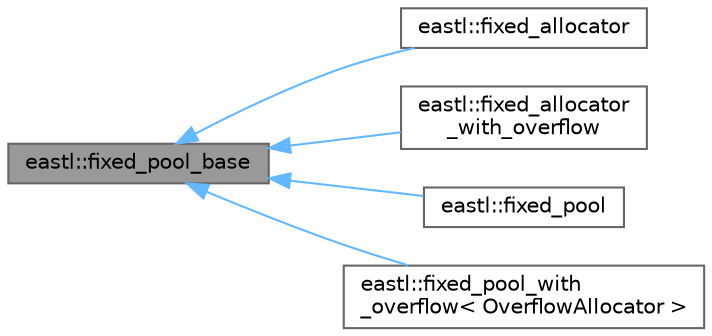 digraph "eastl::fixed_pool_base"
{
 // LATEX_PDF_SIZE
  bgcolor="transparent";
  edge [fontname=Helvetica,fontsize=10,labelfontname=Helvetica,labelfontsize=10];
  node [fontname=Helvetica,fontsize=10,shape=box,height=0.2,width=0.4];
  rankdir="LR";
  Node1 [id="Node000001",label="eastl::fixed_pool_base",height=0.2,width=0.4,color="gray40", fillcolor="grey60", style="filled", fontcolor="black",tooltip=" "];
  Node1 -> Node2 [id="edge1_Node000001_Node000002",dir="back",color="steelblue1",style="solid",tooltip=" "];
  Node2 [id="Node000002",label="eastl::fixed_allocator",height=0.2,width=0.4,color="gray40", fillcolor="white", style="filled",URL="$classeastl_1_1fixed__allocator.html",tooltip=" "];
  Node1 -> Node3 [id="edge2_Node000001_Node000003",dir="back",color="steelblue1",style="solid",tooltip=" "];
  Node3 [id="Node000003",label="eastl::fixed_allocator\l_with_overflow",height=0.2,width=0.4,color="gray40", fillcolor="white", style="filled",URL="$classeastl_1_1fixed__allocator__with__overflow.html",tooltip=" "];
  Node1 -> Node4 [id="edge3_Node000001_Node000004",dir="back",color="steelblue1",style="solid",tooltip=" "];
  Node4 [id="Node000004",label="eastl::fixed_pool",height=0.2,width=0.4,color="gray40", fillcolor="white", style="filled",URL="$classeastl_1_1fixed__pool.html",tooltip=" "];
  Node1 -> Node5 [id="edge4_Node000001_Node000005",dir="back",color="steelblue1",style="solid",tooltip=" "];
  Node5 [id="Node000005",label="eastl::fixed_pool_with\l_overflow\< OverflowAllocator \>",height=0.2,width=0.4,color="gray40", fillcolor="white", style="filled",URL="$classeastl_1_1fixed__pool__with__overflow.html",tooltip=" "];
}
